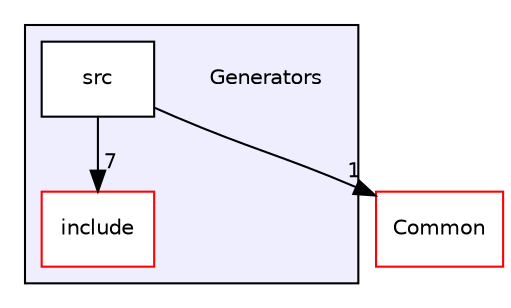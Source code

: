 digraph "/home/travis/build/AliceO2Group/AliceO2/Generators" {
  bgcolor=transparent;
  compound=true
  node [ fontsize="10", fontname="Helvetica"];
  edge [ labelfontsize="10", labelfontname="Helvetica"];
  subgraph clusterdir_0b342c6c6b7d2278121a0bb9c4985063 {
    graph [ bgcolor="#eeeeff", pencolor="black", label="" URL="dir_0b342c6c6b7d2278121a0bb9c4985063.html"];
    dir_0b342c6c6b7d2278121a0bb9c4985063 [shape=plaintext label="Generators"];
    dir_dc16c1a7f621fbfbc9e5d9a781b7ebe8 [shape=box label="include" color="red" fillcolor="white" style="filled" URL="dir_dc16c1a7f621fbfbc9e5d9a781b7ebe8.html"];
    dir_a843049037bef15f6bb8ca700bc7dfa2 [shape=box label="src" color="black" fillcolor="white" style="filled" URL="dir_a843049037bef15f6bb8ca700bc7dfa2.html"];
  }
  dir_4ab6b4cc6a7edbff49100e9123df213f [shape=box label="Common" color="red" URL="dir_4ab6b4cc6a7edbff49100e9123df213f.html"];
  dir_a843049037bef15f6bb8ca700bc7dfa2->dir_4ab6b4cc6a7edbff49100e9123df213f [headlabel="1", labeldistance=1.5 headhref="dir_000387_000016.html"];
  dir_a843049037bef15f6bb8ca700bc7dfa2->dir_dc16c1a7f621fbfbc9e5d9a781b7ebe8 [headlabel="7", labeldistance=1.5 headhref="dir_000387_000385.html"];
}
